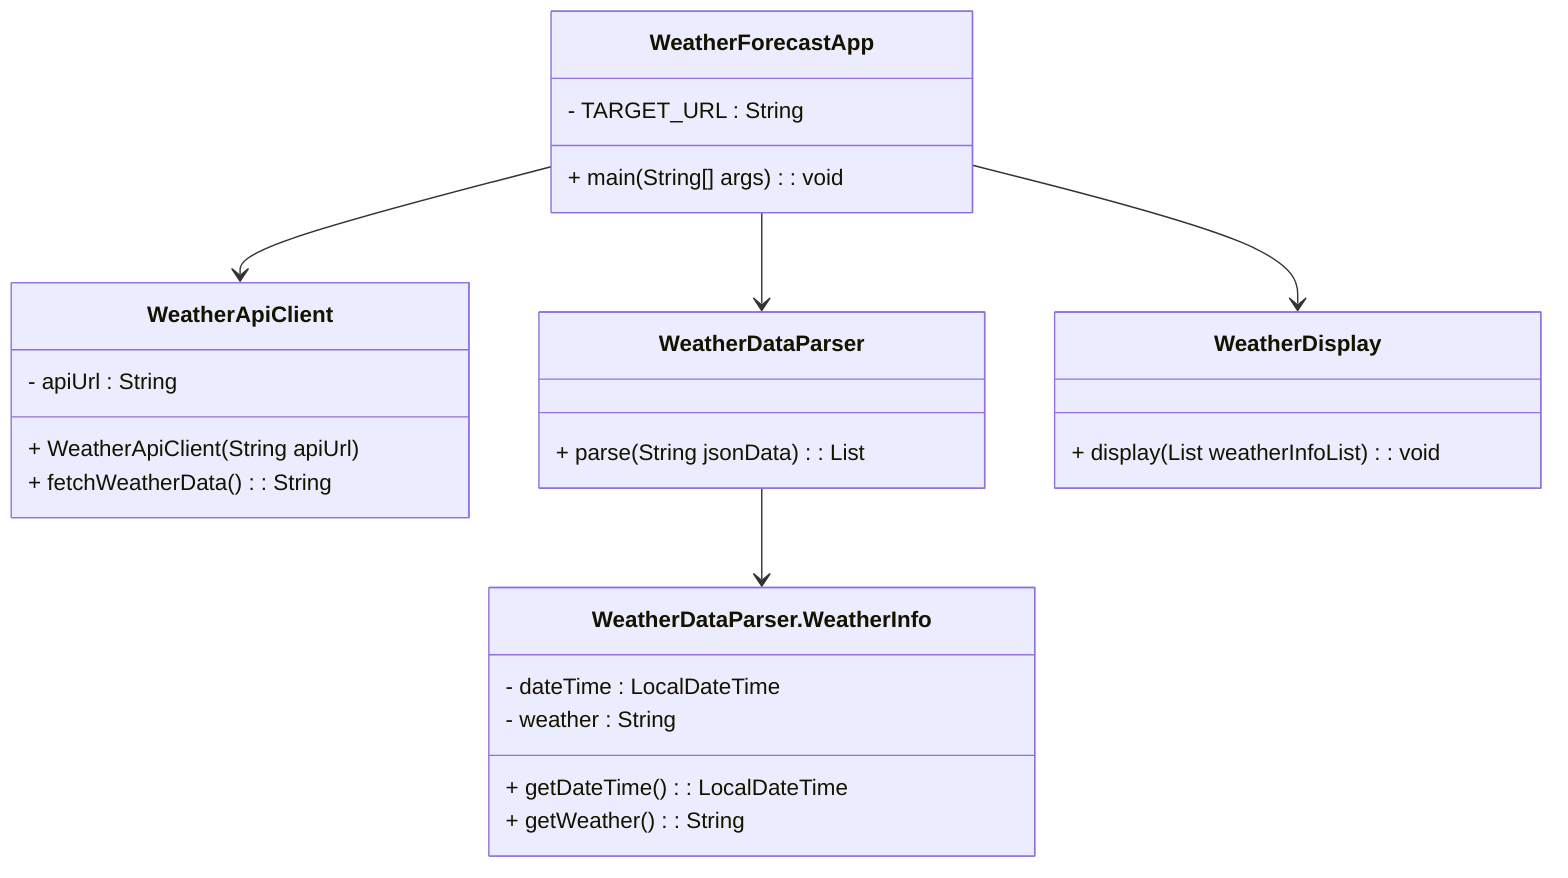 classDiagram
    class WeatherForecastApp {
        - TARGET_URL : String
        + main(String[] args) : void
    }
    class WeatherApiClient {
        - apiUrl : String
        + WeatherApiClient(String apiUrl)
        + fetchWeatherData() : String
    }
    class WeatherDataParser {
        + parse(String jsonData) : List<WeatherInfo>
    }
    class WeatherDataParser.WeatherInfo {
        - dateTime : LocalDateTime
        - weather : String
        + getDateTime() : LocalDateTime
        + getWeather() : String
    }
    class WeatherDisplay {
        + display(List<WeatherDataParser.WeatherInfo> weatherInfoList) : void
    }

    WeatherForecastApp --> WeatherApiClient
    WeatherForecastApp --> WeatherDataParser
    WeatherForecastApp --> WeatherDisplay
    WeatherDataParser --> WeatherDataParser.WeatherInfo